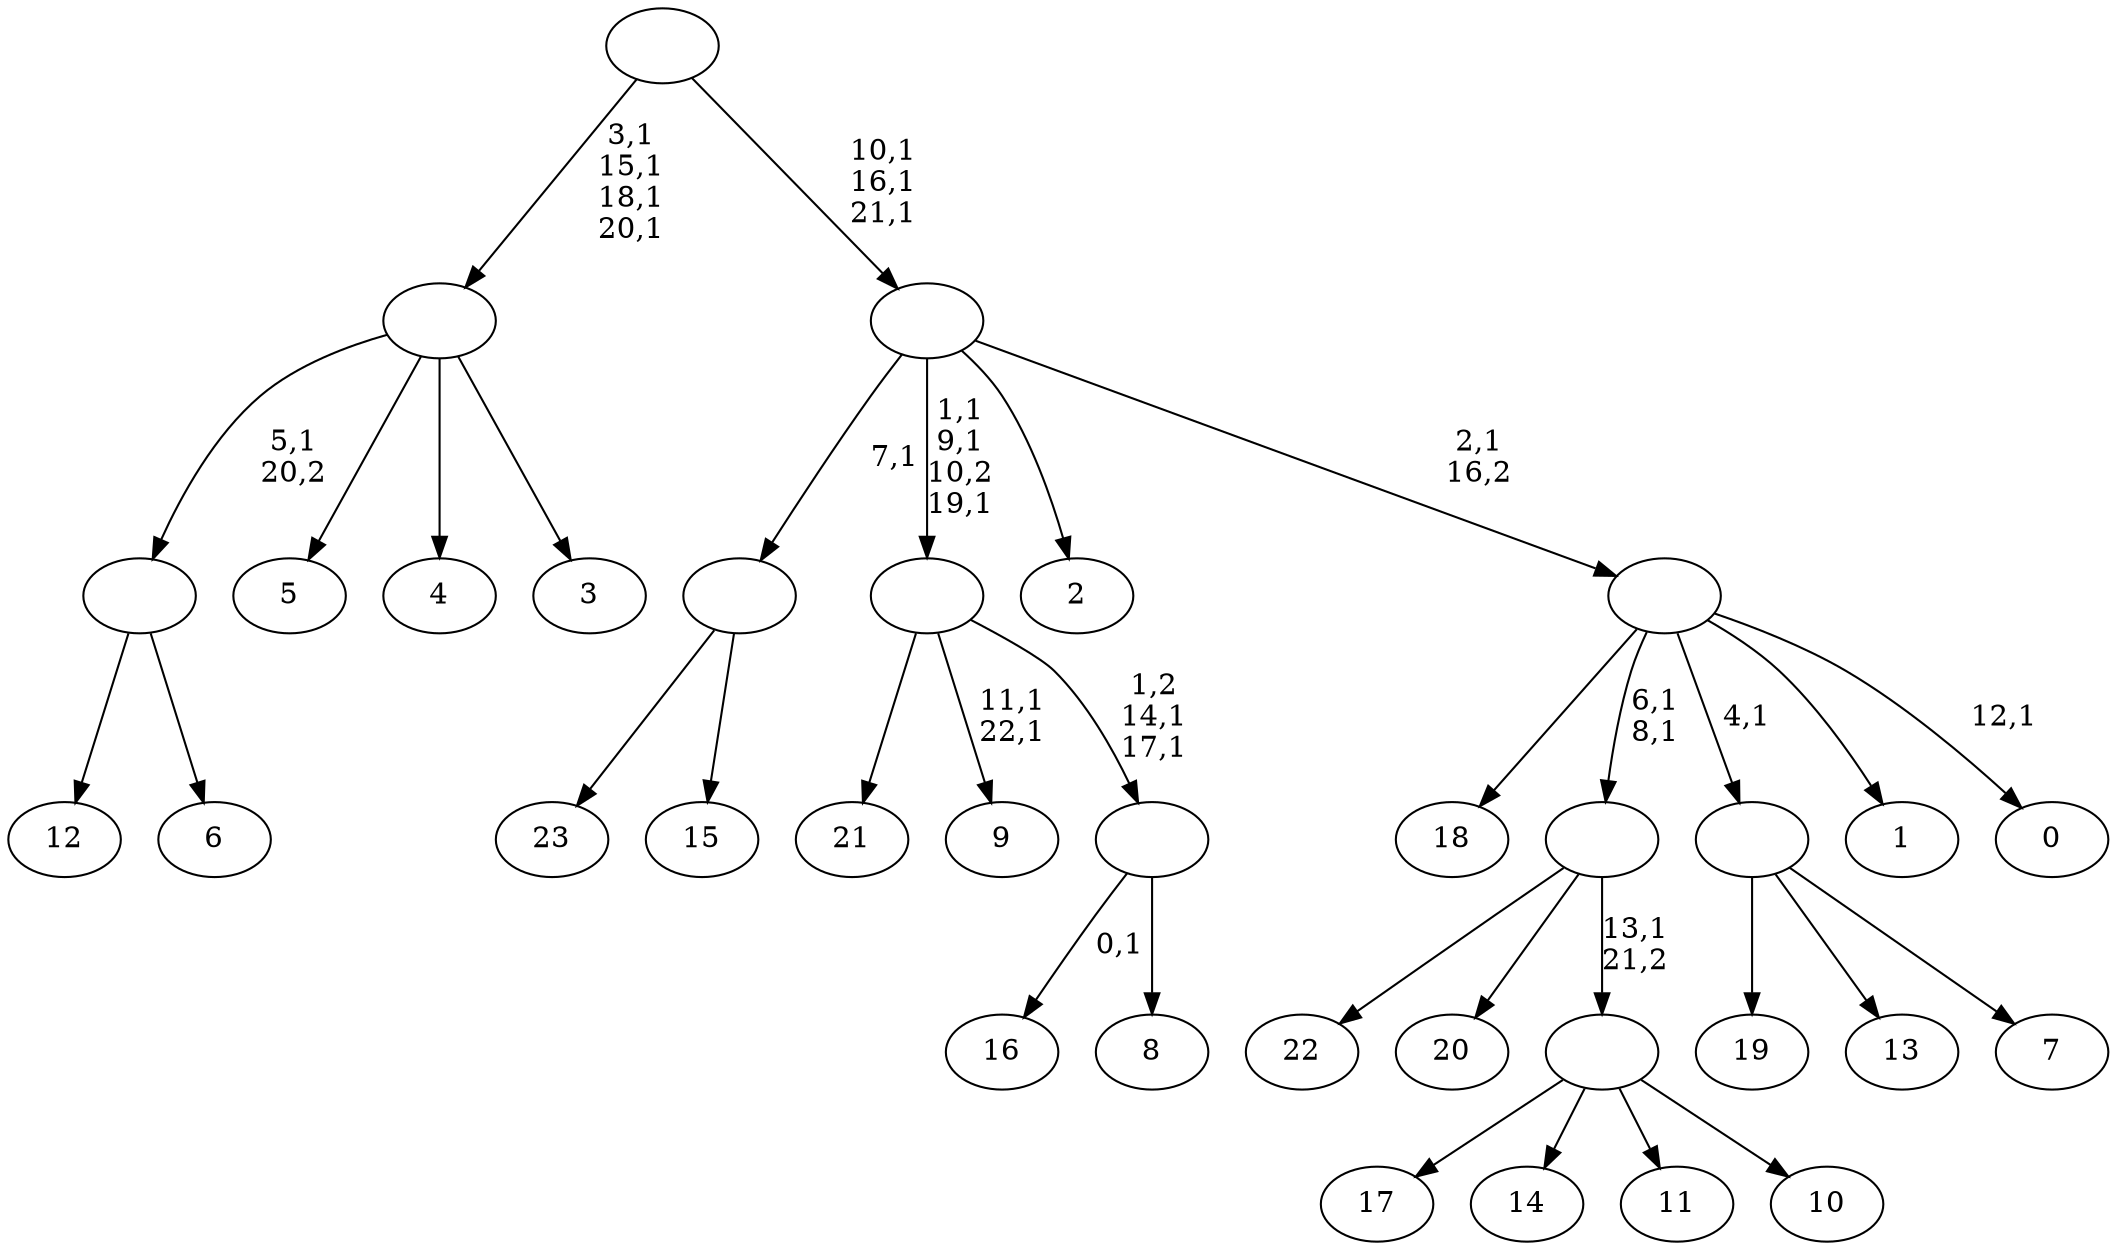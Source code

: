 digraph T {
	47 [label="23"]
	46 [label="22"]
	45 [label="21"]
	44 [label="20"]
	43 [label="19"]
	42 [label="18"]
	41 [label="17"]
	40 [label="16"]
	38 [label="15"]
	37 [label=""]
	36 [label="14"]
	35 [label="13"]
	34 [label="12"]
	33 [label="11"]
	32 [label="10"]
	31 [label=""]
	30 [label=""]
	28 [label="9"]
	25 [label="8"]
	24 [label=""]
	22 [label=""]
	19 [label="7"]
	18 [label=""]
	17 [label="6"]
	16 [label=""]
	15 [label="5"]
	14 [label="4"]
	13 [label="3"]
	12 [label=""]
	8 [label="2"]
	7 [label="1"]
	6 [label="0"]
	4 [label=""]
	3 [label=""]
	0 [label=""]
	37 -> 47 [label=""]
	37 -> 38 [label=""]
	31 -> 41 [label=""]
	31 -> 36 [label=""]
	31 -> 33 [label=""]
	31 -> 32 [label=""]
	30 -> 46 [label=""]
	30 -> 44 [label=""]
	30 -> 31 [label="13,1\n21,2"]
	24 -> 40 [label="0,1"]
	24 -> 25 [label=""]
	22 -> 24 [label="1,2\n14,1\n17,1"]
	22 -> 28 [label="11,1\n22,1"]
	22 -> 45 [label=""]
	18 -> 43 [label=""]
	18 -> 35 [label=""]
	18 -> 19 [label=""]
	16 -> 34 [label=""]
	16 -> 17 [label=""]
	12 -> 16 [label="5,1\n20,2"]
	12 -> 15 [label=""]
	12 -> 14 [label=""]
	12 -> 13 [label=""]
	4 -> 6 [label="12,1"]
	4 -> 30 [label="6,1\n8,1"]
	4 -> 42 [label=""]
	4 -> 18 [label="4,1"]
	4 -> 7 [label=""]
	3 -> 22 [label="1,1\n9,1\n10,2\n19,1"]
	3 -> 37 [label="7,1"]
	3 -> 8 [label=""]
	3 -> 4 [label="2,1\n16,2"]
	0 -> 3 [label="10,1\n16,1\n21,1"]
	0 -> 12 [label="3,1\n15,1\n18,1\n20,1"]
}
